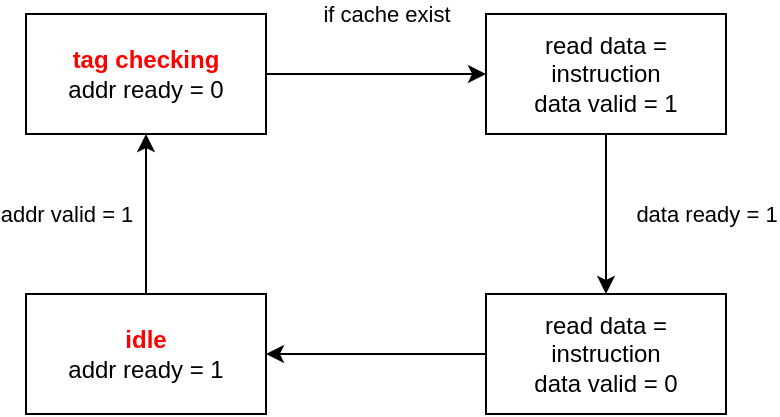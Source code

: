 <mxfile version="15.8.7" type="device"><diagram id="4-0moFUFUze7_tC-YHhw" name="Page-1"><mxGraphModel dx="1350" dy="878" grid="1" gridSize="10" guides="1" tooltips="1" connect="1" arrows="1" fold="1" page="1" pageScale="1" pageWidth="850" pageHeight="1100" math="0" shadow="0"><root><mxCell id="0"/><mxCell id="1" parent="0"/><mxCell id="GVJuYrK1VrhdsyoMaEw3-11" value="addr valid = 1" style="edgeStyle=orthogonalEdgeStyle;rounded=0;orthogonalLoop=1;jettySize=auto;html=1;fontColor=#000000;" edge="1" parent="1" source="GVJuYrK1VrhdsyoMaEw3-9" target="GVJuYrK1VrhdsyoMaEw3-10"><mxGeometry y="40" relative="1" as="geometry"><mxPoint as="offset"/></mxGeometry></mxCell><mxCell id="GVJuYrK1VrhdsyoMaEw3-9" value="&lt;b style=&quot;color: rgb(255 , 0 , 0)&quot;&gt;idle&lt;/b&gt;&lt;br&gt;addr ready = 1" style="rounded=0;whiteSpace=wrap;html=1;" vertex="1" parent="1"><mxGeometry x="360" y="370" width="120" height="60" as="geometry"/></mxCell><mxCell id="GVJuYrK1VrhdsyoMaEw3-14" value="if cache exist" style="edgeStyle=orthogonalEdgeStyle;rounded=0;orthogonalLoop=1;jettySize=auto;html=1;fontColor=#000000;" edge="1" parent="1" source="GVJuYrK1VrhdsyoMaEw3-10" target="GVJuYrK1VrhdsyoMaEw3-13"><mxGeometry x="0.091" y="30" relative="1" as="geometry"><mxPoint as="offset"/></mxGeometry></mxCell><mxCell id="GVJuYrK1VrhdsyoMaEw3-10" value="&lt;b style=&quot;color: rgb(255 , 0 , 0)&quot;&gt;tag checking&lt;/b&gt;&lt;br&gt;addr ready = 0" style="rounded=0;whiteSpace=wrap;html=1;" vertex="1" parent="1"><mxGeometry x="360" y="230" width="120" height="60" as="geometry"/></mxCell><mxCell id="GVJuYrK1VrhdsyoMaEw3-16" value="" style="edgeStyle=orthogonalEdgeStyle;rounded=0;orthogonalLoop=1;jettySize=auto;html=1;fontColor=#000000;" edge="1" parent="1" source="GVJuYrK1VrhdsyoMaEw3-13" target="GVJuYrK1VrhdsyoMaEw3-15"><mxGeometry relative="1" as="geometry"/></mxCell><mxCell id="GVJuYrK1VrhdsyoMaEw3-17" value="data ready = 1" style="edgeLabel;html=1;align=center;verticalAlign=middle;resizable=0;points=[];fontColor=#000000;" vertex="1" connectable="0" parent="GVJuYrK1VrhdsyoMaEw3-16"><mxGeometry x="0.25" y="4" relative="1" as="geometry"><mxPoint x="46" y="-10" as="offset"/></mxGeometry></mxCell><mxCell id="GVJuYrK1VrhdsyoMaEw3-13" value="read data = instruction&lt;br&gt;data valid = 1" style="whiteSpace=wrap;html=1;rounded=0;" vertex="1" parent="1"><mxGeometry x="590" y="230" width="120" height="60" as="geometry"/></mxCell><mxCell id="GVJuYrK1VrhdsyoMaEw3-18" style="edgeStyle=orthogonalEdgeStyle;rounded=0;orthogonalLoop=1;jettySize=auto;html=1;exitX=0;exitY=0.5;exitDx=0;exitDy=0;fontColor=#000000;" edge="1" parent="1" source="GVJuYrK1VrhdsyoMaEw3-15" target="GVJuYrK1VrhdsyoMaEw3-9"><mxGeometry relative="1" as="geometry"/></mxCell><mxCell id="GVJuYrK1VrhdsyoMaEw3-15" value="read data = instruction&lt;br&gt;data valid = 0" style="whiteSpace=wrap;html=1;rounded=0;" vertex="1" parent="1"><mxGeometry x="590" y="370" width="120" height="60" as="geometry"/></mxCell></root></mxGraphModel></diagram></mxfile>